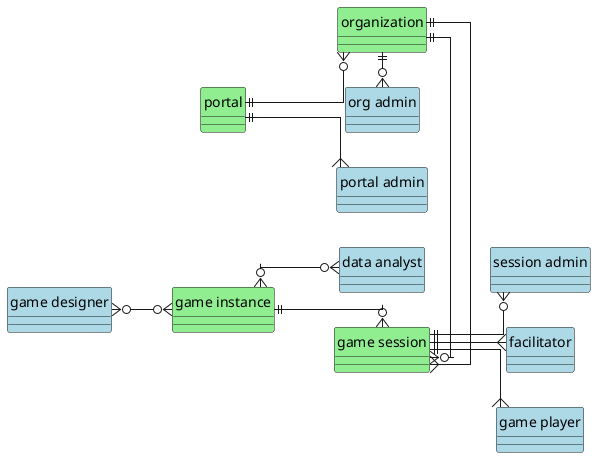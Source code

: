 @startuml

' config
hide circle
skinparam linetype ortho
left to right direction

' objects
entity "portal" as portal #back:lightgreen
entity "organization" as organization #back:lightgreen
entity "game instance" as game #back:lightgreen
entity "game session" as session #back:lightgreen

entity "portal admin" as padmin #back:lightblue
entity "org admin" as oadmin #back:lightblue 
entity "session admin" as sadmin #back:lightblue
entity "game designer" as designer #back:lightblue
entity "facilitator" as facilitator #back:lightblue
entity "data analyst" as analyst #back:lightblue
entity "game player" as player #back:lightblue

' relations
game ||--o{ session
portal ||--{ padmin
portal ||--o{ organization
organization ||-o{ oadmin
organization ||-o{ session
session ||--{ player
session ||--{ facilitator
session ||--o{ sadmin
organization ||--{ session
designer }o--o{ game
game }o--o{ analyst

@enduml
